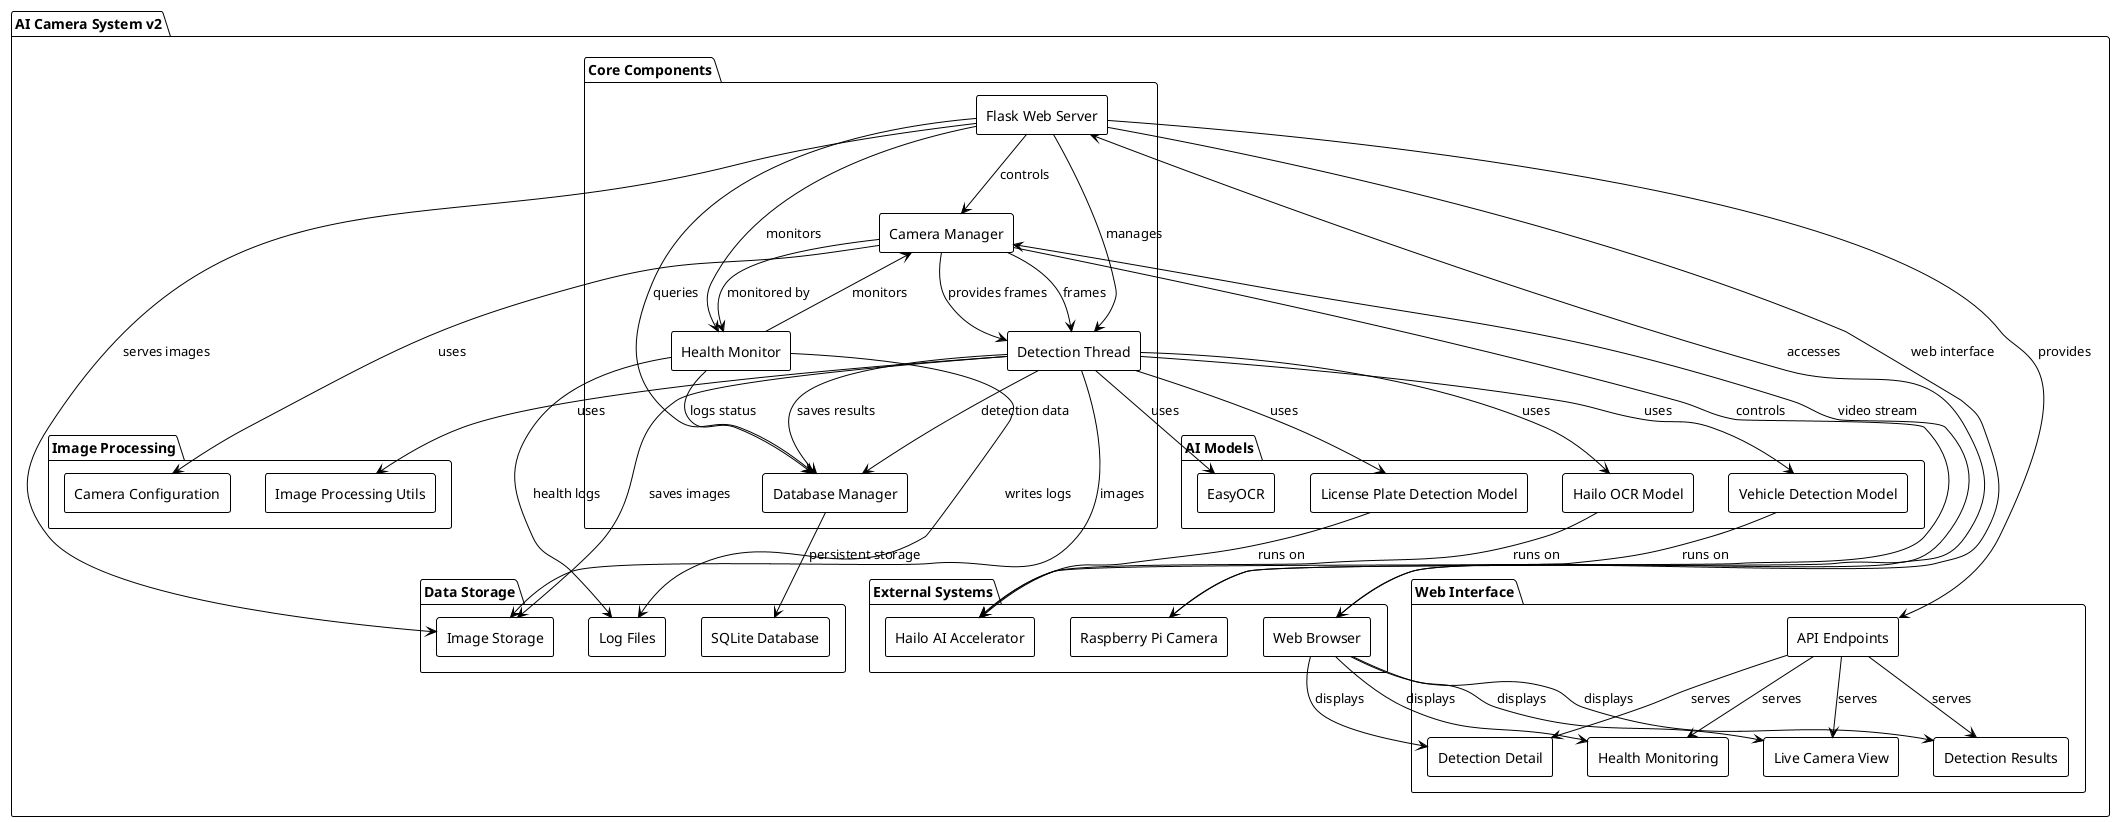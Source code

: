 @startuml Component Diagram
!theme plain
skinparam backgroundColor #FFFFFF
skinparam componentStyle rectangle

package "AI Camera System v2" {
    
    package "Core Components" {
        [Camera Manager] as CAM_MGR
        [Detection Thread] as DETECT
        [Health Monitor] as HEALTH
        [Database Manager] as DB_MGR
        [Flask Web Server] as FLASK
    }
    
    package "AI Models" {
        [Vehicle Detection Model] as VEH_MODEL
        [License Plate Detection Model] as LP_MODEL
        [Hailo OCR Model] as HAILO_OCR
        [EasyOCR] as EASY_OCR
    }
    
    package "Image Processing" {
        [Image Processing Utils] as IMG_PROC
        [Camera Configuration] as CAM_CONFIG
    }
    
    package "Web Interface" {
        [Live Camera View] as LIVE_VIEW
        [Detection Results] as DETECT_VIEW
        [Detection Detail] as DETAIL_VIEW
        [Health Monitoring] as HEALTH_VIEW
        [API Endpoints] as API
    }
    
    package "Data Storage" {
        [SQLite Database] as SQLITE
        [Image Storage] as IMG_STORE
        [Log Files] as LOGS
    }
    
    package "External Systems" {
        [Hailo AI Accelerator] as HAILO
        [Raspberry Pi Camera] as RPI_CAM
        [Web Browser] as BROWSER
    }
}

' Internal connections
CAM_MGR --> RPI_CAM : controls
CAM_MGR --> CAM_CONFIG : uses
CAM_MGR --> DETECT : provides frames
CAM_MGR --> HEALTH : monitored by

DETECT --> VEH_MODEL : uses
DETECT --> LP_MODEL : uses
DETECT --> HAILO_OCR : uses
DETECT --> EASY_OCR : uses
DETECT --> IMG_PROC : uses
DETECT --> DB_MGR : saves results
DETECT --> IMG_STORE : saves images

HEALTH --> CAM_MGR : monitors
HEALTH --> DB_MGR : logs status
HEALTH --> LOGS : writes logs

FLASK --> CAM_MGR : controls
FLASK --> DETECT : manages
FLASK --> HEALTH : monitors
FLASK --> DB_MGR : queries
FLASK --> API : provides
FLASK --> IMG_STORE : serves images

API --> LIVE_VIEW : serves
API --> DETECT_VIEW : serves
API --> DETAIL_VIEW : serves
API --> HEALTH_VIEW : serves

VEH_MODEL --> HAILO : runs on
LP_MODEL --> HAILO : runs on
HAILO_OCR --> HAILO : runs on

BROWSER --> FLASK : accesses
BROWSER --> LIVE_VIEW : displays
BROWSER --> DETECT_VIEW : displays
BROWSER --> DETAIL_VIEW : displays
BROWSER --> HEALTH_VIEW : displays

' Data flow
RPI_CAM --> CAM_MGR : video stream
CAM_MGR --> DETECT : frames
DETECT --> DB_MGR : detection data
DETECT --> IMG_STORE : images
DB_MGR --> SQLITE : persistent storage
HEALTH --> LOGS : health logs
FLASK --> BROWSER : web interface

@enduml 